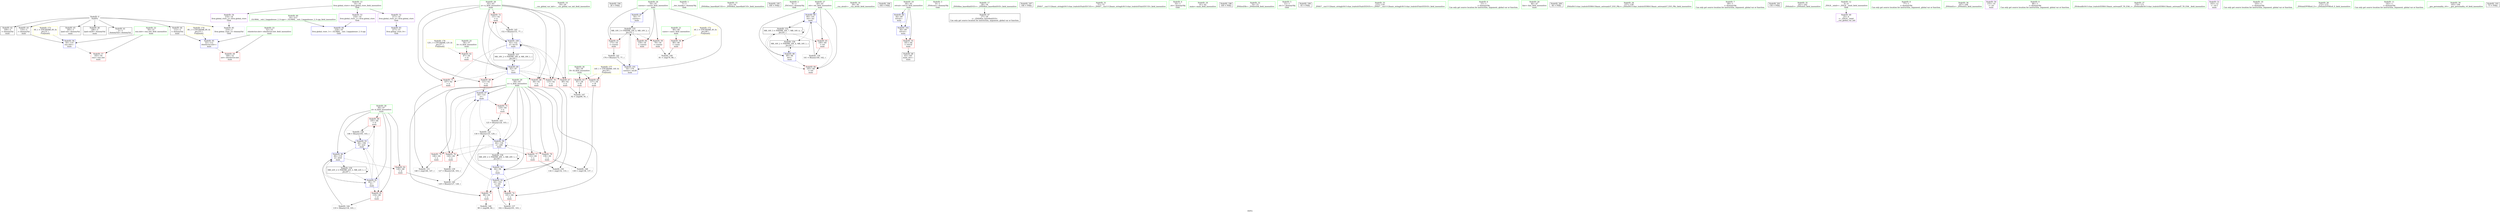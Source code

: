 digraph "SVFG" {
	label="SVFG";

	Node0x559218a0c3b0 [shape=record,color=grey,label="{NodeID: 0\nNullPtr}"];
	Node0x559218a0c3b0 -> Node0x559218a23870[style=solid];
	Node0x559218a0c3b0 -> Node0x559218a23940[style=solid];
	Node0x559218a0c3b0 -> Node0x559218a23a10[style=solid];
	Node0x559218a0c3b0 -> Node0x559218a23ae0[style=solid];
	Node0x559218a0c3b0 -> Node0x559218a23bb0[style=solid];
	Node0x559218a0c3b0 -> Node0x559218a23c80[style=solid];
	Node0x559218a0c3b0 -> Node0x559218a268d0[style=solid];
	Node0x559218a23ef0 [shape=record,color=blue,label="{NodeID: 97\n64\<--121\nx\<--\nmain\n}"];
	Node0x559218a23ef0 -> Node0x559218a26050[style=dashed];
	Node0x559218a23ef0 -> Node0x559218a26120[style=dashed];
	Node0x559218a23ef0 -> Node0x559218a23fc0[style=dashed];
	Node0x559218a0b140 [shape=record,color=green,label="{NodeID: 14\n19\<--20\n__cxx_global_var_init\<--__cxx_global_var_init_field_insensitive\n}"];
	Node0x559218a412c0 [shape=record,color=black,label="{NodeID: 194\n26 = PHI()\n}"];
	Node0x559218a22de0 [shape=record,color=green,label="{NodeID: 28\n62\<--63\nn\<--n_field_insensitive\nmain\n}"];
	Node0x559218a22de0 -> Node0x559218a259d0[style=solid];
	Node0x559218a22de0 -> Node0x559218a25aa0[style=solid];
	Node0x559218a22de0 -> Node0x559218a25b70[style=solid];
	Node0x559218a22de0 -> Node0x559218a25c40[style=solid];
	Node0x559218a22de0 -> Node0x559218a25d10[style=solid];
	Node0x559218a22de0 -> Node0x559218a25de0[style=solid];
	Node0x559218a22de0 -> Node0x559218a26c40[style=solid];
	Node0x559218a22de0 -> Node0x559218a24160[style=solid];
	Node0x559218a23940 [shape=record,color=black,label="{NodeID: 42\n109\<--3\n\<--dummyVal\nmain\n}"];
	Node0x559218a2a0e0 [shape=record,color=grey,label="{NodeID: 139\n127 = Binary(126, 103, )\n}"];
	Node0x559218a2a0e0 -> Node0x559218a24640[style=solid];
	Node0x559218a250e0 [shape=record,color=red,label="{NodeID: 56\n80\<--48\n\<--cases\nmain\n}"];
	Node0x559218a250e0 -> Node0x559218a2b7b0[style=solid];
	Node0x559218a25c40 [shape=record,color=red,label="{NodeID: 70\n133\<--62\n\<--n\nmain\n}"];
	Node0x559218a25c40 -> Node0x559218a2b930[style=solid];
	Node0x559218a267d0 [shape=record,color=blue,label="{NodeID: 84\n218\<--16\nllvm.global_ctors_1\<--_GLOBAL__sub_I_kappahouse_2_0.cpp\nGlob }"];
	Node0x559218a09ba0 [shape=record,color=green,label="{NodeID: 1\n7\<--1\n__dso_handle\<--dummyObj\nGlob }"];
	Node0x559218a23fc0 [shape=record,color=blue,label="{NodeID: 98\n64\<--130\nx\<--add\nmain\n}"];
	Node0x559218a23fc0 -> Node0x559218a26050[style=dashed];
	Node0x559218a23fc0 -> Node0x559218a26120[style=dashed];
	Node0x559218a23fc0 -> Node0x559218a261f0[style=dashed];
	Node0x559218a23fc0 -> Node0x559218a262c0[style=dashed];
	Node0x559218a23fc0 -> Node0x559218a26390[style=dashed];
	Node0x559218a23fc0 -> Node0x559218a26d10[style=dashed];
	Node0x559218a23fc0 -> Node0x559218a23fc0[style=dashed];
	Node0x559218a23fc0 -> Node0x559218a322b0[style=dashed];
	Node0x559218a0b210 [shape=record,color=green,label="{NodeID: 15\n23\<--24\n_ZNSt8ios_base4InitC1Ev\<--_ZNSt8ios_base4InitC1Ev_field_insensitive\n}"];
	Node0x559218a41e90 [shape=record,color=black,label="{NodeID: 195\n160 = PHI()\n}"];
	Node0x559218a22eb0 [shape=record,color=green,label="{NodeID: 29\n64\<--65\nx\<--x_field_insensitive\nmain\n}"];
	Node0x559218a22eb0 -> Node0x559218a25eb0[style=solid];
	Node0x559218a22eb0 -> Node0x559218a25f80[style=solid];
	Node0x559218a22eb0 -> Node0x559218a26050[style=solid];
	Node0x559218a22eb0 -> Node0x559218a26120[style=solid];
	Node0x559218a22eb0 -> Node0x559218a261f0[style=solid];
	Node0x559218a22eb0 -> Node0x559218a262c0[style=solid];
	Node0x559218a22eb0 -> Node0x559218a26390[style=solid];
	Node0x559218a22eb0 -> Node0x559218a26d10[style=solid];
	Node0x559218a22eb0 -> Node0x559218a26eb0[style=solid];
	Node0x559218a22eb0 -> Node0x559218a23ef0[style=solid];
	Node0x559218a22eb0 -> Node0x559218a23fc0[style=solid];
	Node0x559218a23a10 [shape=record,color=black,label="{NodeID: 43\n110\<--3\n\<--dummyVal\nmain\n}"];
	Node0x559218a23a10 -> Node0x559218a27050[style=solid];
	Node0x559218a24640 [shape=record,color=grey,label="{NodeID: 140\n129 = Binary(127, 128, )\n}"];
	Node0x559218a24640 -> Node0x559218a24940[style=solid];
	Node0x559218a251b0 [shape=record,color=red,label="{NodeID: 57\n183\<--50\nexn\<--exn.slot\nmain\n}"];
	Node0x559218a25d10 [shape=record,color=red,label="{NodeID: 71\n147\<--62\n\<--n\nmain\n}"];
	Node0x559218a25d10 -> Node0x559218a2bab0[style=solid];
	Node0x559218a268d0 [shape=record,color=blue, style = dotted,label="{NodeID: 85\n219\<--3\nllvm.global_ctors_2\<--dummyVal\nGlob }"];
	Node0x559218a0ad80 [shape=record,color=green,label="{NodeID: 2\n8\<--1\n_ZSt3cin\<--dummyObj\nGlob }"];
	Node0x559218a24090 [shape=record,color=blue,label="{NodeID: 99\n60\<--141\nret\<--inc\nmain\n}"];
	Node0x559218a24090 -> Node0x559218a25900[style=dashed];
	Node0x559218a24090 -> Node0x559218a304b0[style=dashed];
	Node0x559218a24090 -> Node0x559218a318b0[style=dashed];
	Node0x559218a0bd40 [shape=record,color=green,label="{NodeID: 16\n29\<--30\n__cxa_atexit\<--__cxa_atexit_field_insensitive\n}"];
	Node0x559218a41fc0 [shape=record,color=black,label="{NodeID: 196\n164 = PHI()\n}"];
	Node0x559218a22f80 [shape=record,color=green,label="{NodeID: 30\n66\<--67\nd\<--d_field_insensitive\nmain\n}"];
	Node0x559218a22f80 -> Node0x559218a26460[style=solid];
	Node0x559218a22f80 -> Node0x559218a26530[style=solid];
	Node0x559218a22f80 -> Node0x559218a26600[style=solid];
	Node0x559218a22f80 -> Node0x559218a26de0[style=solid];
	Node0x559218a22f80 -> Node0x559218a26f80[style=solid];
	Node0x559218a22f80 -> Node0x559218a23e20[style=solid];
	Node0x559218a23ae0 [shape=record,color=black,label="{NodeID: 44\n112\<--3\n\<--dummyVal\nmain\n}"];
	Node0x559218a23ae0 -> Node0x559218a27120[style=solid];
	Node0x559218a247c0 [shape=record,color=grey,label="{NodeID: 141\n176 = Binary(175, 77, )\n}"];
	Node0x559218a247c0 -> Node0x559218a24230[style=solid];
	Node0x559218a25280 [shape=record,color=red,label="{NodeID: 58\n184\<--52\nsel\<--ehselector.slot\nmain\n}"];
	Node0x559218a313b0 [shape=record,color=black,label="{NodeID: 155\nMR_10V_3 = PHI(MR_10V_4, MR_10V_2, )\npts\{55 \}\n}"];
	Node0x559218a313b0 -> Node0x559218a25350[style=dashed];
	Node0x559218a313b0 -> Node0x559218a25420[style=dashed];
	Node0x559218a313b0 -> Node0x559218a254f0[style=dashed];
	Node0x559218a313b0 -> Node0x559218a24230[style=dashed];
	Node0x559218a25de0 [shape=record,color=red,label="{NodeID: 72\n151\<--62\n\<--n\nmain\n}"];
	Node0x559218a25de0 -> Node0x559218a2b230[style=solid];
	Node0x559218a269d0 [shape=record,color=blue,label="{NodeID: 86\n44\<--69\nretval\<--\nmain\n}"];
	Node0x559218a269d0 -> Node0x559218a24300[style=dashed];
	Node0x559218a0ae80 [shape=record,color=green,label="{NodeID: 3\n9\<--1\n_ZSt4cout\<--dummyObj\nGlob }"];
	Node0x559218a24160 [shape=record,color=blue,label="{NodeID: 100\n62\<--152\nn\<--inc14\nmain\n}"];
	Node0x559218a24160 -> Node0x559218a259d0[style=dashed];
	Node0x559218a24160 -> Node0x559218a25aa0[style=dashed];
	Node0x559218a24160 -> Node0x559218a25b70[style=dashed];
	Node0x559218a24160 -> Node0x559218a25c40[style=dashed];
	Node0x559218a24160 -> Node0x559218a25d10[style=dashed];
	Node0x559218a24160 -> Node0x559218a25de0[style=dashed];
	Node0x559218a24160 -> Node0x559218a24160[style=dashed];
	Node0x559218a24160 -> Node0x559218a31db0[style=dashed];
	Node0x559218a0be10 [shape=record,color=green,label="{NodeID: 17\n28\<--34\n_ZNSt8ios_base4InitD1Ev\<--_ZNSt8ios_base4InitD1Ev_field_insensitive\n}"];
	Node0x559218a0be10 -> Node0x559218a23d50[style=solid];
	Node0x559218a420c0 [shape=record,color=black,label="{NodeID: 197\n166 = PHI()\n}"];
	Node0x559218a23050 [shape=record,color=green,label="{NodeID: 31\n71\<--72\n_ZNSt7__cxx1112basic_stringIcSt11char_traitsIcESaIcEEC1Ev\<--_ZNSt7__cxx1112basic_stringIcSt11char_traitsIcESaIcEEC1Ev_field_insensitive\n}"];
	Node0x559218a23bb0 [shape=record,color=black,label="{NodeID: 45\n185\<--3\nlpad.val\<--dummyVal\nmain\n}"];
	Node0x559218a24940 [shape=record,color=grey,label="{NodeID: 142\n130 = Binary(125, 129, )\n}"];
	Node0x559218a24940 -> Node0x559218a23fc0[style=solid];
	Node0x559218a25350 [shape=record,color=red,label="{NodeID: 59\n79\<--54\n\<--caseno\nmain\n}"];
	Node0x559218a25350 -> Node0x559218a2b7b0[style=solid];
	Node0x559218a318b0 [shape=record,color=black,label="{NodeID: 156\nMR_16V_2 = PHI(MR_16V_4, MR_16V_1, )\npts\{61 \}\n}"];
	Node0x559218a318b0 -> Node0x559218a26b70[style=dashed];
	Node0x559218a25eb0 [shape=record,color=red,label="{NodeID: 73\n98\<--64\n\<--x\nmain\n}"];
	Node0x559218a25eb0 -> Node0x559218a2b330[style=solid];
	Node0x559218a26aa0 [shape=record,color=blue,label="{NodeID: 87\n54\<--77\ncaseno\<--\nmain\n}"];
	Node0x559218a26aa0 -> Node0x559218a313b0[style=dashed];
	Node0x559218a0c440 [shape=record,color=green,label="{NodeID: 4\n10\<--1\n.str\<--dummyObj\nGlob }"];
	Node0x559218a24230 [shape=record,color=blue,label="{NodeID: 101\n54\<--176\ncaseno\<--inc26\nmain\n}"];
	Node0x559218a24230 -> Node0x559218a313b0[style=dashed];
	Node0x559218a0bee0 [shape=record,color=green,label="{NodeID: 18\n41\<--42\nmain\<--main_field_insensitive\n}"];
	Node0x559218a421c0 [shape=record,color=black,label="{NodeID: 198\n169 = PHI()\n}"];
	Node0x559218a23120 [shape=record,color=green,label="{NodeID: 32\n74\<--75\n_ZNSirsERi\<--_ZNSirsERi_field_insensitive\n}"];
	Node0x559218a23c80 [shape=record,color=black,label="{NodeID: 46\n186\<--3\nlpad.val28\<--dummyVal\nmain\n}"];
	Node0x559218a24ac0 [shape=record,color=grey,label="{NodeID: 143\n125 = Binary(124, 103, )\n}"];
	Node0x559218a24ac0 -> Node0x559218a24940[style=solid];
	Node0x559218a25420 [shape=record,color=red,label="{NodeID: 60\n159\<--54\n\<--caseno\nmain\n}"];
	Node0x559218a31db0 [shape=record,color=black,label="{NodeID: 157\nMR_18V_2 = PHI(MR_18V_4, MR_18V_1, )\npts\{63 \}\n}"];
	Node0x559218a31db0 -> Node0x559218a26c40[style=dashed];
	Node0x559218a25f80 [shape=record,color=red,label="{NodeID: 74\n101\<--64\n\<--x\nmain\n}"];
	Node0x559218a25f80 -> Node0x559218a29de0[style=solid];
	Node0x559218a26b70 [shape=record,color=blue,label="{NodeID: 88\n60\<--86\nret\<--\nmain\n}"];
	Node0x559218a26b70 -> Node0x559218a25900[style=dashed];
	Node0x559218a26b70 -> Node0x559218a304b0[style=dashed];
	Node0x559218a26b70 -> Node0x559218a318b0[style=dashed];
	Node0x559218a0c4d0 [shape=record,color=green,label="{NodeID: 5\n12\<--1\n.str.1\<--dummyObj\nGlob }"];
	Node0x559218a24300 [shape=record,color=blue,label="{NodeID: 102\n44\<--69\nretval\<--\nmain\n}"];
	Node0x559218a24300 -> Node0x559218a25010[style=dashed];
	Node0x559218a0bfb0 [shape=record,color=green,label="{NodeID: 19\n44\<--45\nretval\<--retval_field_insensitive\nmain\n}"];
	Node0x559218a0bfb0 -> Node0x559218a25010[style=solid];
	Node0x559218a0bfb0 -> Node0x559218a269d0[style=solid];
	Node0x559218a0bfb0 -> Node0x559218a24300[style=solid];
	Node0x559218a42290 [shape=record,color=black,label="{NodeID: 199\n83 = PHI()\n}"];
	Node0x559218a231f0 [shape=record,color=green,label="{NodeID: 33\n115\<--116\n_ZNSt7__cxx1112basic_stringIcSt11char_traitsIcESaIcEED1Ev\<--_ZNSt7__cxx1112basic_stringIcSt11char_traitsIcESaIcEED1Ev_field_insensitive\n}"];
	Node0x559218a23d50 [shape=record,color=black,label="{NodeID: 47\n27\<--28\n\<--_ZNSt8ios_base4InitD1Ev\nCan only get source location for instruction, argument, global var or function.}"];
	Node0x559218a24c40 [shape=record,color=grey,label="{NodeID: 144\n119 = Binary(118, 103, )\n}"];
	Node0x559218a24c40 -> Node0x559218a23e20[style=solid];
	Node0x559218a254f0 [shape=record,color=red,label="{NodeID: 61\n175\<--54\n\<--caseno\nmain\n}"];
	Node0x559218a254f0 -> Node0x559218a247c0[style=solid];
	Node0x559218a322b0 [shape=record,color=black,label="{NodeID: 158\nMR_20V_2 = PHI(MR_20V_3, MR_20V_1, )\npts\{65 \}\n}"];
	Node0x559218a322b0 -> Node0x559218a26d10[style=dashed];
	Node0x559218a322b0 -> Node0x559218a322b0[style=dashed];
	Node0x559218a26050 [shape=record,color=red,label="{NodeID: 75\n124\<--64\n\<--x\nmain\n}"];
	Node0x559218a26050 -> Node0x559218a24ac0[style=solid];
	Node0x559218a36ed0 [shape=record,color=yellow,style=double,label="{NodeID: 172\n4V_1 = ENCHI(MR_4V_0)\npts\{49 \}\nFun[main]}"];
	Node0x559218a36ed0 -> Node0x559218a250e0[style=dashed];
	Node0x559218a26c40 [shape=record,color=blue,label="{NodeID: 89\n62\<--87\nn\<--\nmain\n}"];
	Node0x559218a26c40 -> Node0x559218a259d0[style=dashed];
	Node0x559218a26c40 -> Node0x559218a25aa0[style=dashed];
	Node0x559218a26c40 -> Node0x559218a25b70[style=dashed];
	Node0x559218a26c40 -> Node0x559218a25c40[style=dashed];
	Node0x559218a26c40 -> Node0x559218a25d10[style=dashed];
	Node0x559218a26c40 -> Node0x559218a25de0[style=dashed];
	Node0x559218a26c40 -> Node0x559218a24160[style=dashed];
	Node0x559218a26c40 -> Node0x559218a31db0[style=dashed];
	Node0x559218a0c560 [shape=record,color=green,label="{NodeID: 6\n15\<--1\n\<--dummyObj\nCan only get source location for instruction, argument, global var or function.}"];
	Node0x559218a0c080 [shape=record,color=green,label="{NodeID: 20\n46\<--47\nline\<--line_field_insensitive\nmain\n}"];
	Node0x559218a423c0 [shape=record,color=black,label="{NodeID: 200\n84 = PHI()\n}"];
	Node0x559218a232c0 [shape=record,color=green,label="{NodeID: 34\n157\<--158\n_ZStlsISt11char_traitsIcEERSt13basic_ostreamIcT_ES5_PKc\<--_ZStlsISt11char_traitsIcEERSt13basic_ostreamIcT_ES5_PKc_field_insensitive\n}"];
	Node0x559218a0b510 [shape=record,color=black,label="{NodeID: 48\n43\<--181\nmain_ret\<--\nmain\n}"];
	Node0x559218a2b230 [shape=record,color=grey,label="{NodeID: 145\n152 = Binary(151, 77, )\n}"];
	Node0x559218a2b230 -> Node0x559218a24160[style=solid];
	Node0x559218a255c0 [shape=record,color=red,label="{NodeID: 62\n87\<--56\n\<--A\nmain\n}"];
	Node0x559218a255c0 -> Node0x559218a26c40[style=solid];
	Node0x559218a327b0 [shape=record,color=black,label="{NodeID: 159\nMR_22V_2 = PHI(MR_22V_3, MR_22V_1, )\npts\{67 \}\n}"];
	Node0x559218a327b0 -> Node0x559218a26de0[style=dashed];
	Node0x559218a327b0 -> Node0x559218a327b0[style=dashed];
	Node0x559218a26120 [shape=record,color=red,label="{NodeID: 76\n126\<--64\n\<--x\nmain\n}"];
	Node0x559218a26120 -> Node0x559218a2a0e0[style=solid];
	Node0x559218a36fb0 [shape=record,color=yellow,style=double,label="{NodeID: 173\n6V_1 = ENCHI(MR_6V_0)\npts\{51 \}\nFun[main]}"];
	Node0x559218a36fb0 -> Node0x559218a27050[style=dashed];
	Node0x559218a26d10 [shape=record,color=blue,label="{NodeID: 90\n64\<--94\nx\<--\nmain\n}"];
	Node0x559218a26d10 -> Node0x559218a25eb0[style=dashed];
	Node0x559218a26d10 -> Node0x559218a25f80[style=dashed];
	Node0x559218a26d10 -> Node0x559218a26eb0[style=dashed];
	Node0x559218a26d10 -> Node0x559218a23ef0[style=dashed];
	Node0x559218a0c5f0 [shape=record,color=green,label="{NodeID: 7\n69\<--1\n\<--dummyObj\nCan only get source location for instruction, argument, global var or function.}"];
	Node0x559218a0c150 [shape=record,color=green,label="{NodeID: 21\n48\<--49\ncases\<--cases_field_insensitive\nmain\n}"];
	Node0x559218a0c150 -> Node0x559218a250e0[style=solid];
	Node0x559218a42490 [shape=record,color=black,label="{NodeID: 201\n156 = PHI()\n}"];
	Node0x559218a23390 [shape=record,color=green,label="{NodeID: 35\n161\<--162\n_ZNSolsEi\<--_ZNSolsEi_field_insensitive\n}"];
	Node0x559218a0b5e0 [shape=record,color=purple,label="{NodeID: 49\n25\<--4\n\<--_ZStL8__ioinit\n__cxx_global_var_init\n}"];
	Node0x559218a2b330 [shape=record,color=grey,label="{NodeID: 146\n99 = cmp(98, 69, )\n}"];
	Node0x559218a25690 [shape=record,color=red,label="{NodeID: 63\n91\<--58\n\<--B\nmain\n}"];
	Node0x559218a25690 -> Node0x559218a2b4b0[style=solid];
	Node0x559218a261f0 [shape=record,color=red,label="{NodeID: 77\n132\<--64\n\<--x\nmain\n}"];
	Node0x559218a261f0 -> Node0x559218a2b930[style=solid];
	Node0x559218a37090 [shape=record,color=yellow,style=double,label="{NodeID: 174\n8V_1 = ENCHI(MR_8V_0)\npts\{53 \}\nFun[main]}"];
	Node0x559218a37090 -> Node0x559218a27120[style=dashed];
	Node0x559218a26de0 [shape=record,color=blue,label="{NodeID: 91\n66\<--77\nd\<--\nmain\n}"];
	Node0x559218a26de0 -> Node0x559218a26460[style=dashed];
	Node0x559218a26de0 -> Node0x559218a26530[style=dashed];
	Node0x559218a26de0 -> Node0x559218a26f80[style=dashed];
	Node0x559218a26de0 -> Node0x559218a23e20[style=dashed];
	Node0x559218a0c750 [shape=record,color=green,label="{NodeID: 8\n77\<--1\n\<--dummyObj\nCan only get source location for instruction, argument, global var or function.}"];
	Node0x559218a229c0 [shape=record,color=green,label="{NodeID: 22\n50\<--51\nexn.slot\<--exn.slot_field_insensitive\nmain\n}"];
	Node0x559218a229c0 -> Node0x559218a251b0[style=solid];
	Node0x559218a229c0 -> Node0x559218a27050[style=solid];
	Node0x559218a23460 [shape=record,color=green,label="{NodeID: 36\n167\<--168\n_ZNSolsEx\<--_ZNSolsEx_field_insensitive\n}"];
	Node0x559218a0b6b0 [shape=record,color=purple,label="{NodeID: 50\n155\<--10\n\<--.str\nmain\n}"];
	Node0x559218a2b4b0 [shape=record,color=grey,label="{NodeID: 147\n92 = cmp(90, 91, )\n}"];
	Node0x559218a25760 [shape=record,color=red,label="{NodeID: 64\n137\<--58\n\<--B\nmain\n}"];
	Node0x559218a25760 -> Node0x559218a2b630[style=solid];
	Node0x559218a262c0 [shape=record,color=red,label="{NodeID: 78\n136\<--64\n\<--x\nmain\n}"];
	Node0x559218a262c0 -> Node0x559218a2b630[style=solid];
	Node0x559218a26eb0 [shape=record,color=blue,label="{NodeID: 92\n64\<--102\nx\<--div\nmain\n}"];
	Node0x559218a26eb0 -> Node0x559218a25eb0[style=dashed];
	Node0x559218a26eb0 -> Node0x559218a25f80[style=dashed];
	Node0x559218a26eb0 -> Node0x559218a26eb0[style=dashed];
	Node0x559218a26eb0 -> Node0x559218a23ef0[style=dashed];
	Node0x559218a0c7e0 [shape=record,color=green,label="{NodeID: 9\n86\<--1\n\<--dummyObj\nCan only get source location for instruction, argument, global var or function.}"];
	Node0x559218a22a50 [shape=record,color=green,label="{NodeID: 23\n52\<--53\nehselector.slot\<--ehselector.slot_field_insensitive\nmain\n}"];
	Node0x559218a22a50 -> Node0x559218a25280[style=solid];
	Node0x559218a22a50 -> Node0x559218a27120[style=solid];
	Node0x559218a23530 [shape=record,color=green,label="{NodeID: 37\n170\<--171\n_ZSt4endlIcSt11char_traitsIcEERSt13basic_ostreamIT_T0_ES6_\<--_ZSt4endlIcSt11char_traitsIcEERSt13basic_ostreamIT_T0_ES6__field_insensitive\n}"];
	Node0x559218a0b780 [shape=record,color=purple,label="{NodeID: 51\n163\<--12\n\<--.str.1\nmain\n}"];
	Node0x559218a2b630 [shape=record,color=grey,label="{NodeID: 148\n138 = cmp(136, 137, )\n}"];
	Node0x559218a25830 [shape=record,color=red,label="{NodeID: 65\n140\<--60\n\<--ret\nmain\n}"];
	Node0x559218a25830 -> Node0x559218a29c60[style=solid];
	Node0x559218a26390 [shape=record,color=red,label="{NodeID: 79\n146\<--64\n\<--x\nmain\n}"];
	Node0x559218a26390 -> Node0x559218a2bab0[style=solid];
	Node0x559218a37250 [shape=record,color=yellow,style=double,label="{NodeID: 176\n12V_1 = ENCHI(MR_12V_0)\npts\{57 \}\nFun[main]}"];
	Node0x559218a37250 -> Node0x559218a255c0[style=dashed];
	Node0x559218a26f80 [shape=record,color=blue,label="{NodeID: 93\n66\<--106\nd\<--mul\nmain\n}"];
	Node0x559218a26f80 -> Node0x559218a26460[style=dashed];
	Node0x559218a26f80 -> Node0x559218a26530[style=dashed];
	Node0x559218a26f80 -> Node0x559218a26f80[style=dashed];
	Node0x559218a26f80 -> Node0x559218a23e20[style=dashed];
	Node0x559218a0c8b0 [shape=record,color=green,label="{NodeID: 10\n103\<--1\n\<--dummyObj\nCan only get source location for instruction, argument, global var or function.}"];
	Node0x559218a22ae0 [shape=record,color=green,label="{NodeID: 24\n54\<--55\ncaseno\<--caseno_field_insensitive\nmain\n}"];
	Node0x559218a22ae0 -> Node0x559218a25350[style=solid];
	Node0x559218a22ae0 -> Node0x559218a25420[style=solid];
	Node0x559218a22ae0 -> Node0x559218a254f0[style=solid];
	Node0x559218a22ae0 -> Node0x559218a26aa0[style=solid];
	Node0x559218a22ae0 -> Node0x559218a24230[style=solid];
	Node0x559218a23600 [shape=record,color=green,label="{NodeID: 38\n172\<--173\n_ZNSolsEPFRSoS_E\<--_ZNSolsEPFRSoS_E_field_insensitive\n}"];
	Node0x559218a0b850 [shape=record,color=purple,label="{NodeID: 52\n217\<--14\nllvm.global_ctors_0\<--llvm.global_ctors\nGlob }"];
	Node0x559218a0b850 -> Node0x559218a266d0[style=solid];
	Node0x559218a2b7b0 [shape=record,color=grey,label="{NodeID: 149\n81 = cmp(79, 80, )\n}"];
	Node0x559218a25900 [shape=record,color=red,label="{NodeID: 66\n165\<--60\n\<--ret\nmain\n}"];
	Node0x559218a26460 [shape=record,color=red,label="{NodeID: 80\n105\<--66\n\<--d\nmain\n}"];
	Node0x559218a26460 -> Node0x559218a29f60[style=solid];
	Node0x559218a37330 [shape=record,color=yellow,style=double,label="{NodeID: 177\n14V_1 = ENCHI(MR_14V_0)\npts\{59 \}\nFun[main]}"];
	Node0x559218a37330 -> Node0x559218a25690[style=dashed];
	Node0x559218a37330 -> Node0x559218a25760[style=dashed];
	Node0x559218a27050 [shape=record,color=blue,label="{NodeID: 94\n50\<--110\nexn.slot\<--\nmain\n}"];
	Node0x559218a27050 -> Node0x559218a251b0[style=dashed];
	Node0x559218a0c980 [shape=record,color=green,label="{NodeID: 11\n142\<--1\n\<--dummyObj\nCan only get source location for instruction, argument, global var or function.}"];
	Node0x559218a22b70 [shape=record,color=green,label="{NodeID: 25\n56\<--57\nA\<--A_field_insensitive\nmain\n}"];
	Node0x559218a22b70 -> Node0x559218a255c0[style=solid];
	Node0x559218a236d0 [shape=record,color=green,label="{NodeID: 39\n193\<--194\n__gxx_personality_v0\<--__gxx_personality_v0_field_insensitive\n}"];
	Node0x559218a29c60 [shape=record,color=grey,label="{NodeID: 136\n141 = Binary(140, 142, )\n}"];
	Node0x559218a29c60 -> Node0x559218a24090[style=solid];
	Node0x559218a24e40 [shape=record,color=purple,label="{NodeID: 53\n218\<--14\nllvm.global_ctors_1\<--llvm.global_ctors\nGlob }"];
	Node0x559218a24e40 -> Node0x559218a267d0[style=solid];
	Node0x559218a2b930 [shape=record,color=grey,label="{NodeID: 150\n134 = cmp(132, 133, )\n}"];
	Node0x559218a259d0 [shape=record,color=red,label="{NodeID: 67\n90\<--62\n\<--n\nmain\n}"];
	Node0x559218a259d0 -> Node0x559218a2b4b0[style=solid];
	Node0x559218a26530 [shape=record,color=red,label="{NodeID: 81\n118\<--66\n\<--d\nmain\n}"];
	Node0x559218a26530 -> Node0x559218a24c40[style=solid];
	Node0x559218a27120 [shape=record,color=blue,label="{NodeID: 95\n52\<--112\nehselector.slot\<--\nmain\n}"];
	Node0x559218a27120 -> Node0x559218a25280[style=dashed];
	Node0x559218a0afa0 [shape=record,color=green,label="{NodeID: 12\n4\<--6\n_ZStL8__ioinit\<--_ZStL8__ioinit_field_insensitive\nGlob }"];
	Node0x559218a0afa0 -> Node0x559218a0b5e0[style=solid];
	Node0x559218a22c40 [shape=record,color=green,label="{NodeID: 26\n58\<--59\nB\<--B_field_insensitive\nmain\n}"];
	Node0x559218a22c40 -> Node0x559218a25690[style=solid];
	Node0x559218a22c40 -> Node0x559218a25760[style=solid];
	Node0x559218a237a0 [shape=record,color=green,label="{NodeID: 40\n16\<--213\n_GLOBAL__sub_I_kappahouse_2_0.cpp\<--_GLOBAL__sub_I_kappahouse_2_0.cpp_field_insensitive\n}"];
	Node0x559218a237a0 -> Node0x559218a267d0[style=solid];
	Node0x559218a29de0 [shape=record,color=grey,label="{NodeID: 137\n102 = Binary(101, 103, )\n}"];
	Node0x559218a29de0 -> Node0x559218a26eb0[style=solid];
	Node0x559218a24f10 [shape=record,color=purple,label="{NodeID: 54\n219\<--14\nllvm.global_ctors_2\<--llvm.global_ctors\nGlob }"];
	Node0x559218a24f10 -> Node0x559218a268d0[style=solid];
	Node0x559218a2bab0 [shape=record,color=grey,label="{NodeID: 151\n148 = cmp(146, 147, )\n}"];
	Node0x559218a25aa0 [shape=record,color=red,label="{NodeID: 68\n94\<--62\n\<--n\nmain\n}"];
	Node0x559218a25aa0 -> Node0x559218a26d10[style=solid];
	Node0x559218a26600 [shape=record,color=red,label="{NodeID: 82\n128\<--66\n\<--d\nmain\n}"];
	Node0x559218a26600 -> Node0x559218a24640[style=solid];
	Node0x559218a23e20 [shape=record,color=blue,label="{NodeID: 96\n66\<--119\nd\<--div8\nmain\n}"];
	Node0x559218a23e20 -> Node0x559218a26600[style=dashed];
	Node0x559218a23e20 -> Node0x559218a26de0[style=dashed];
	Node0x559218a23e20 -> Node0x559218a327b0[style=dashed];
	Node0x559218a0b070 [shape=record,color=green,label="{NodeID: 13\n14\<--18\nllvm.global_ctors\<--llvm.global_ctors_field_insensitive\nGlob }"];
	Node0x559218a0b070 -> Node0x559218a0b850[style=solid];
	Node0x559218a0b070 -> Node0x559218a24e40[style=solid];
	Node0x559218a0b070 -> Node0x559218a24f10[style=solid];
	Node0x559218a411c0 [shape=record,color=black,label="{NodeID: 193\n73 = PHI()\n}"];
	Node0x559218a22d10 [shape=record,color=green,label="{NodeID: 27\n60\<--61\nret\<--ret_field_insensitive\nmain\n}"];
	Node0x559218a22d10 -> Node0x559218a25830[style=solid];
	Node0x559218a22d10 -> Node0x559218a25900[style=solid];
	Node0x559218a22d10 -> Node0x559218a26b70[style=solid];
	Node0x559218a22d10 -> Node0x559218a24090[style=solid];
	Node0x559218a23870 [shape=record,color=black,label="{NodeID: 41\n2\<--3\ndummyVal\<--dummyVal\n}"];
	Node0x559218a29f60 [shape=record,color=grey,label="{NodeID: 138\n106 = Binary(105, 103, )\n}"];
	Node0x559218a29f60 -> Node0x559218a26f80[style=solid];
	Node0x559218a25010 [shape=record,color=red,label="{NodeID: 55\n181\<--44\n\<--retval\nmain\n}"];
	Node0x559218a25010 -> Node0x559218a0b510[style=solid];
	Node0x559218a304b0 [shape=record,color=black,label="{NodeID: 152\nMR_16V_5 = PHI(MR_16V_7, MR_16V_4, )\npts\{61 \}\n}"];
	Node0x559218a304b0 -> Node0x559218a25830[style=dashed];
	Node0x559218a304b0 -> Node0x559218a25900[style=dashed];
	Node0x559218a304b0 -> Node0x559218a24090[style=dashed];
	Node0x559218a304b0 -> Node0x559218a304b0[style=dashed];
	Node0x559218a304b0 -> Node0x559218a318b0[style=dashed];
	Node0x559218a25b70 [shape=record,color=red,label="{NodeID: 69\n121\<--62\n\<--n\nmain\n}"];
	Node0x559218a25b70 -> Node0x559218a23ef0[style=solid];
	Node0x559218a266d0 [shape=record,color=blue,label="{NodeID: 83\n217\<--15\nllvm.global_ctors_0\<--\nGlob }"];
}
